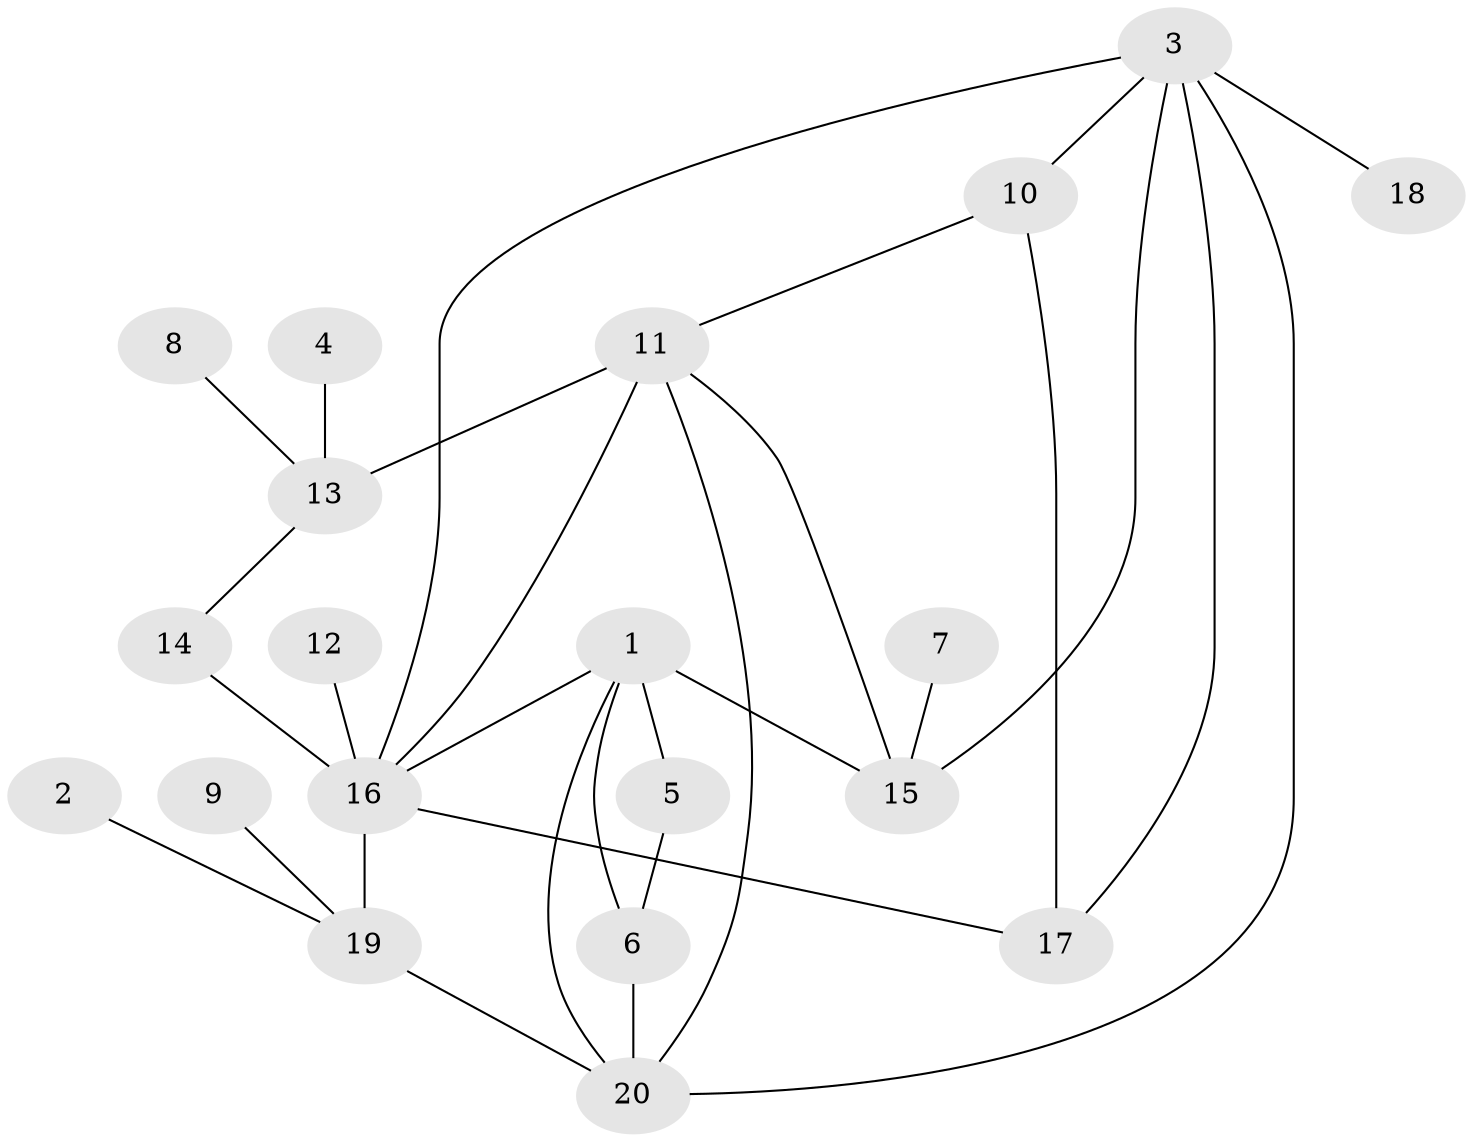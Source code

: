 // original degree distribution, {9: 0.015151515151515152, 8: 0.030303030303030304, 2: 0.18181818181818182, 6: 0.09090909090909091, 5: 0.030303030303030304, 7: 0.030303030303030304, 4: 0.030303030303030304, 1: 0.5454545454545454, 3: 0.045454545454545456}
// Generated by graph-tools (version 1.1) at 2025/37/03/04/25 23:37:42]
// undirected, 20 vertices, 30 edges
graph export_dot {
  node [color=gray90,style=filled];
  1;
  2;
  3;
  4;
  5;
  6;
  7;
  8;
  9;
  10;
  11;
  12;
  13;
  14;
  15;
  16;
  17;
  18;
  19;
  20;
  1 -- 5 [weight=1.0];
  1 -- 6 [weight=1.0];
  1 -- 15 [weight=2.0];
  1 -- 16 [weight=2.0];
  1 -- 20 [weight=1.0];
  2 -- 19 [weight=1.0];
  3 -- 10 [weight=1.0];
  3 -- 15 [weight=1.0];
  3 -- 16 [weight=1.0];
  3 -- 17 [weight=1.0];
  3 -- 18 [weight=1.0];
  3 -- 20 [weight=1.0];
  4 -- 13 [weight=1.0];
  5 -- 6 [weight=1.0];
  6 -- 20 [weight=2.0];
  7 -- 15 [weight=1.0];
  8 -- 13 [weight=1.0];
  9 -- 19 [weight=1.0];
  10 -- 11 [weight=1.0];
  10 -- 17 [weight=1.0];
  11 -- 13 [weight=2.0];
  11 -- 15 [weight=1.0];
  11 -- 16 [weight=1.0];
  11 -- 20 [weight=1.0];
  12 -- 16 [weight=1.0];
  13 -- 14 [weight=1.0];
  14 -- 16 [weight=1.0];
  16 -- 17 [weight=1.0];
  16 -- 19 [weight=2.0];
  19 -- 20 [weight=1.0];
}
